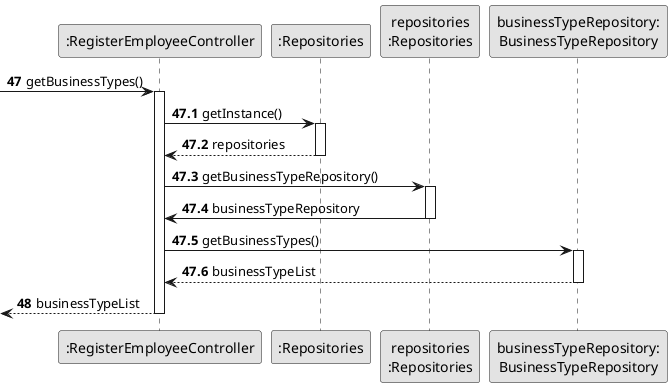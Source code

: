 @startuml
skinparam monochrome true
skinparam packageStyle rectangle
skinparam shadowing false

autonumber 47

'hide footbox
participant ":RegisterEmployeeController" as CTRL
participant ":Repositories" as RepositorySingleton
participant "repositories\n:Repositories" as PLAT
participant "businessTypeRepository:\nBusinessTypeRepository" as BNTR


     -> CTRL: getBusinessTypes()

    activate CTRL

    autonumber 47.1
           CTRL -> RepositorySingleton : getInstance()
                                   activate RepositorySingleton

                                       RepositorySingleton --> CTRL: repositories
                                   deactivate RepositorySingleton

                                   CTRL -> PLAT : getBusinessTypeRepository()
                                   activate PLAT

                                       PLAT -> CTRL : businessTypeRepository
                                   deactivate PLAT

                                   CTRL -> BNTR : getBusinessTypes()
                                   activate BNTR

                                       BNTR --> CTRL : businessTypeList
                                   deactivate BNTR



    autonumber 48

    <-- CTRL  : businessTypeList

    deactivate CTRL


@enduml
